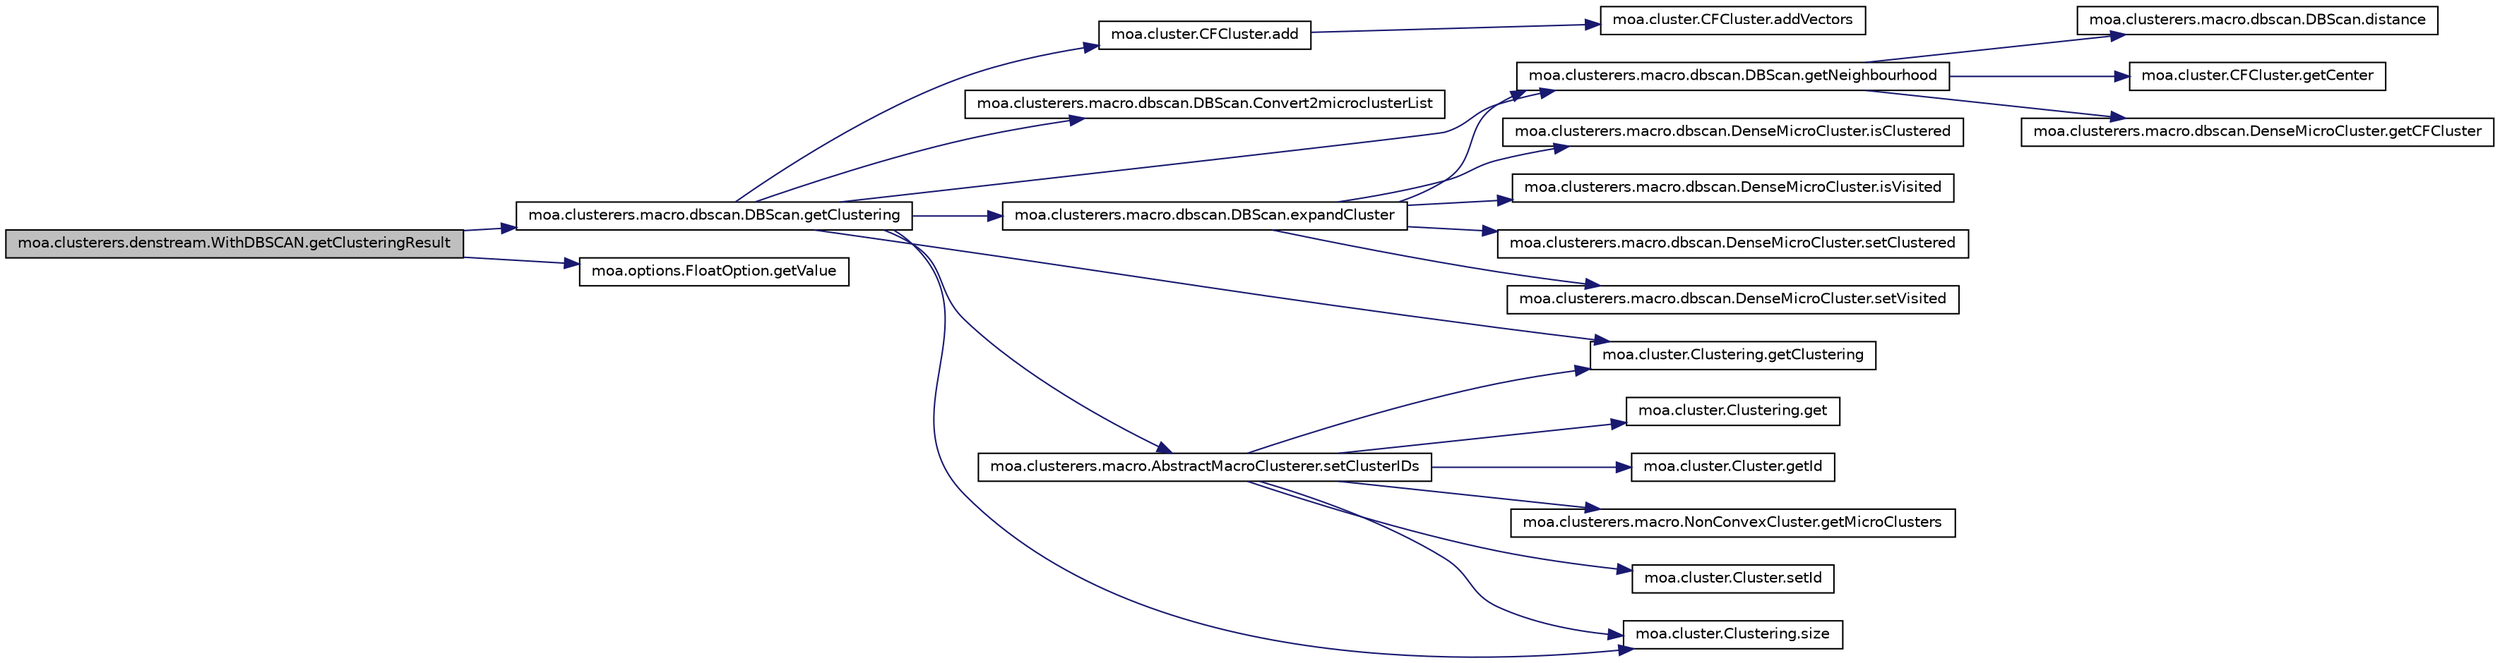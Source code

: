 digraph G
{
  edge [fontname="Helvetica",fontsize="10",labelfontname="Helvetica",labelfontsize="10"];
  node [fontname="Helvetica",fontsize="10",shape=record];
  rankdir=LR;
  Node1 [label="moa.clusterers.denstream.WithDBSCAN.getClusteringResult",height=0.2,width=0.4,color="black", fillcolor="grey75", style="filled" fontcolor="black"];
  Node1 -> Node2 [color="midnightblue",fontsize="10",style="solid",fontname="Helvetica"];
  Node2 [label="moa.clusterers.macro.dbscan.DBScan.getClustering",height=0.2,width=0.4,color="black", fillcolor="white", style="filled",URL="$classmoa_1_1clusterers_1_1macro_1_1dbscan_1_1DBScan.html#afc1d9bb37a240d1c8feb84c771c04bf8"];
  Node2 -> Node3 [color="midnightblue",fontsize="10",style="solid",fontname="Helvetica"];
  Node3 [label="moa.cluster.CFCluster.add",height=0.2,width=0.4,color="black", fillcolor="white", style="filled",URL="$classmoa_1_1cluster_1_1CFCluster.html#a078d9cc820882cb5d5277859d9d1e364"];
  Node3 -> Node4 [color="midnightblue",fontsize="10",style="solid",fontname="Helvetica"];
  Node4 [label="moa.cluster.CFCluster.addVectors",height=0.2,width=0.4,color="black", fillcolor="white", style="filled",URL="$classmoa_1_1cluster_1_1CFCluster.html#a156286409eff0e12207c540e72ee0128",tooltip="Adds the second array to the first array element by element."];
  Node2 -> Node5 [color="midnightblue",fontsize="10",style="solid",fontname="Helvetica"];
  Node5 [label="moa.clusterers.macro.dbscan.DBScan.Convert2microclusterList",height=0.2,width=0.4,color="black", fillcolor="white", style="filled",URL="$classmoa_1_1clusterers_1_1macro_1_1dbscan_1_1DBScan.html#ac44bf6049a5415451f2c7cff1d847823"];
  Node2 -> Node6 [color="midnightblue",fontsize="10",style="solid",fontname="Helvetica"];
  Node6 [label="moa.clusterers.macro.dbscan.DBScan.expandCluster",height=0.2,width=0.4,color="black", fillcolor="white", style="filled",URL="$classmoa_1_1clusterers_1_1macro_1_1dbscan_1_1DBScan.html#a17e32ba367b8e6483d425c9637bfc6d4"];
  Node6 -> Node7 [color="midnightblue",fontsize="10",style="solid",fontname="Helvetica"];
  Node7 [label="moa.clusterers.macro.dbscan.DBScan.getNeighbourhood",height=0.2,width=0.4,color="black", fillcolor="white", style="filled",URL="$classmoa_1_1clusterers_1_1macro_1_1dbscan_1_1DBScan.html#a74f7c38aa22ee41be1f795e30f193b74"];
  Node7 -> Node8 [color="midnightblue",fontsize="10",style="solid",fontname="Helvetica"];
  Node8 [label="moa.clusterers.macro.dbscan.DBScan.distance",height=0.2,width=0.4,color="black", fillcolor="white", style="filled",URL="$classmoa_1_1clusterers_1_1macro_1_1dbscan_1_1DBScan.html#a955740f8595e042a47540c28957f8eb2",tooltip="eclidean distance"];
  Node7 -> Node9 [color="midnightblue",fontsize="10",style="solid",fontname="Helvetica"];
  Node9 [label="moa.cluster.CFCluster.getCenter",height=0.2,width=0.4,color="black", fillcolor="white", style="filled",URL="$classmoa_1_1cluster_1_1CFCluster.html#a069a204c378102769465b0cea5732973"];
  Node7 -> Node10 [color="midnightblue",fontsize="10",style="solid",fontname="Helvetica"];
  Node10 [label="moa.clusterers.macro.dbscan.DenseMicroCluster.getCFCluster",height=0.2,width=0.4,color="black", fillcolor="white", style="filled",URL="$classmoa_1_1clusterers_1_1macro_1_1dbscan_1_1DenseMicroCluster.html#aa5793e1b2534ec0395451cfdbc255096"];
  Node6 -> Node11 [color="midnightblue",fontsize="10",style="solid",fontname="Helvetica"];
  Node11 [label="moa.clusterers.macro.dbscan.DenseMicroCluster.isClustered",height=0.2,width=0.4,color="black", fillcolor="white", style="filled",URL="$classmoa_1_1clusterers_1_1macro_1_1dbscan_1_1DenseMicroCluster.html#ad834791ee852a05b9054c94e6211a159"];
  Node6 -> Node12 [color="midnightblue",fontsize="10",style="solid",fontname="Helvetica"];
  Node12 [label="moa.clusterers.macro.dbscan.DenseMicroCluster.isVisited",height=0.2,width=0.4,color="black", fillcolor="white", style="filled",URL="$classmoa_1_1clusterers_1_1macro_1_1dbscan_1_1DenseMicroCluster.html#a0a6d484333465bd62c9ba4b6424b8003"];
  Node6 -> Node13 [color="midnightblue",fontsize="10",style="solid",fontname="Helvetica"];
  Node13 [label="moa.clusterers.macro.dbscan.DenseMicroCluster.setClustered",height=0.2,width=0.4,color="black", fillcolor="white", style="filled",URL="$classmoa_1_1clusterers_1_1macro_1_1dbscan_1_1DenseMicroCluster.html#a8053d90fad334fcbbff797d83990155b"];
  Node6 -> Node14 [color="midnightblue",fontsize="10",style="solid",fontname="Helvetica"];
  Node14 [label="moa.clusterers.macro.dbscan.DenseMicroCluster.setVisited",height=0.2,width=0.4,color="black", fillcolor="white", style="filled",URL="$classmoa_1_1clusterers_1_1macro_1_1dbscan_1_1DenseMicroCluster.html#abd468bfe0c60bcd4bf7a8fae1ca3dfe0"];
  Node2 -> Node15 [color="midnightblue",fontsize="10",style="solid",fontname="Helvetica"];
  Node15 [label="moa.cluster.Clustering.getClustering",height=0.2,width=0.4,color="black", fillcolor="white", style="filled",URL="$classmoa_1_1cluster_1_1Clustering.html#a19a03f96dd3d8cedda1b74b5883735d7"];
  Node2 -> Node7 [color="midnightblue",fontsize="10",style="solid",fontname="Helvetica"];
  Node2 -> Node16 [color="midnightblue",fontsize="10",style="solid",fontname="Helvetica"];
  Node16 [label="moa.clusterers.macro.AbstractMacroClusterer.setClusterIDs",height=0.2,width=0.4,color="black", fillcolor="white", style="filled",URL="$classmoa_1_1clusterers_1_1macro_1_1AbstractMacroClusterer.html#ad71644e9f6be76c1f4525ecca2f04938"];
  Node16 -> Node17 [color="midnightblue",fontsize="10",style="solid",fontname="Helvetica"];
  Node17 [label="moa.cluster.Clustering.get",height=0.2,width=0.4,color="black", fillcolor="white", style="filled",URL="$classmoa_1_1cluster_1_1Clustering.html#a6a66be9b90f5cb06b044da278cdf24c9",tooltip="remove a cluster from the clustering"];
  Node16 -> Node15 [color="midnightblue",fontsize="10",style="solid",fontname="Helvetica"];
  Node16 -> Node18 [color="midnightblue",fontsize="10",style="solid",fontname="Helvetica"];
  Node18 [label="moa.cluster.Cluster.getId",height=0.2,width=0.4,color="black", fillcolor="white", style="filled",URL="$classmoa_1_1cluster_1_1Cluster.html#aec009f106ed5a6940f956a07af28ffd2"];
  Node16 -> Node19 [color="midnightblue",fontsize="10",style="solid",fontname="Helvetica"];
  Node19 [label="moa.clusterers.macro.NonConvexCluster.getMicroClusters",height=0.2,width=0.4,color="black", fillcolor="white", style="filled",URL="$classmoa_1_1clusterers_1_1macro_1_1NonConvexCluster.html#ac44dbca24bf943f3316932e06fd895d7"];
  Node16 -> Node20 [color="midnightblue",fontsize="10",style="solid",fontname="Helvetica"];
  Node20 [label="moa.cluster.Cluster.setId",height=0.2,width=0.4,color="black", fillcolor="white", style="filled",URL="$classmoa_1_1cluster_1_1Cluster.html#ab2150fa98345a6891ed070c12f9ff809"];
  Node16 -> Node21 [color="midnightblue",fontsize="10",style="solid",fontname="Helvetica"];
  Node21 [label="moa.cluster.Clustering.size",height=0.2,width=0.4,color="black", fillcolor="white", style="filled",URL="$classmoa_1_1cluster_1_1Clustering.html#a054a386d94acf3b88574f061ab4c8d71"];
  Node2 -> Node21 [color="midnightblue",fontsize="10",style="solid",fontname="Helvetica"];
  Node1 -> Node22 [color="midnightblue",fontsize="10",style="solid",fontname="Helvetica"];
  Node22 [label="moa.options.FloatOption.getValue",height=0.2,width=0.4,color="black", fillcolor="white", style="filled",URL="$classmoa_1_1options_1_1FloatOption.html#a0e606a62f4ece232aa8f8cb04bb7f1cf"];
}
